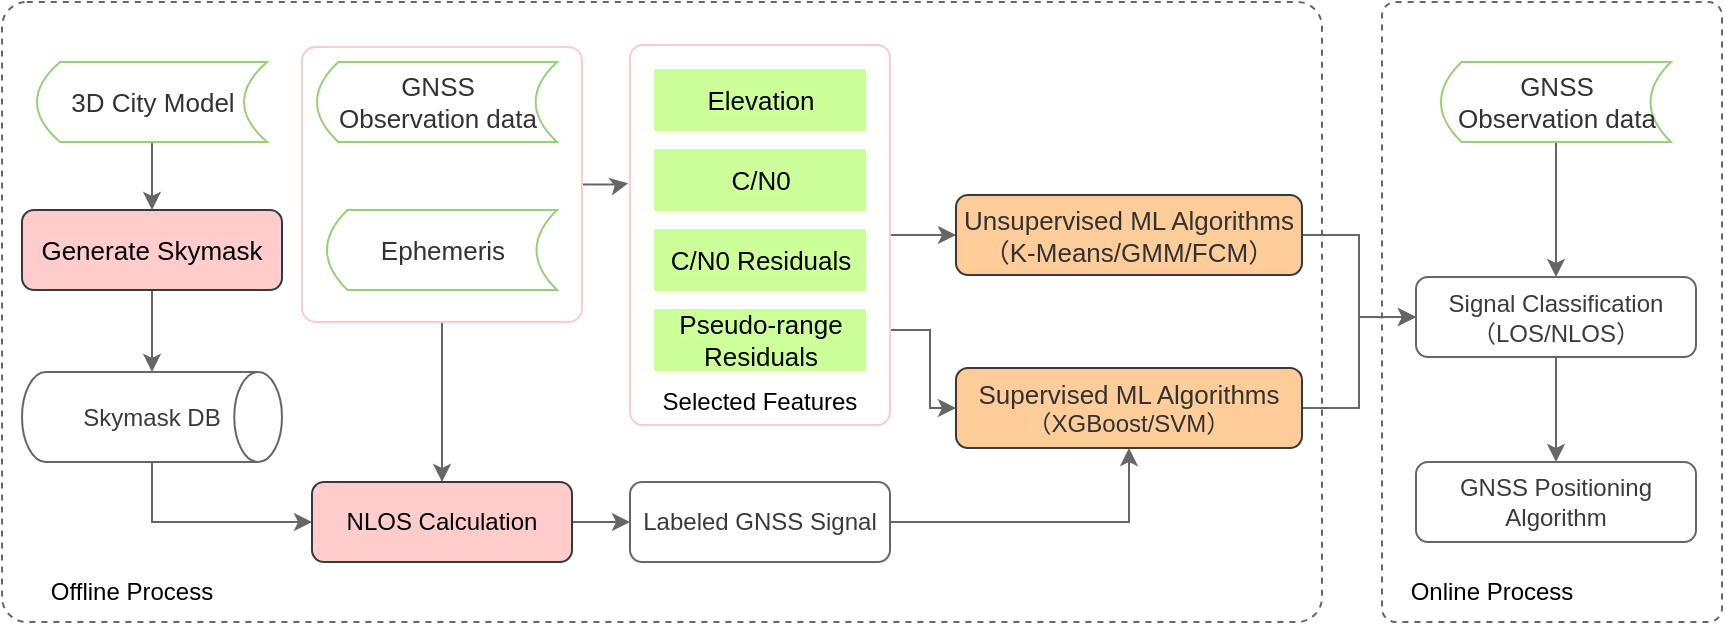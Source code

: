 <mxfile version="12.2.4" pages="1"><diagram id="hSrarzL_9Tm3_GTEGQjt" name="Page-1"><mxGraphModel dx="468" dy="457" grid="1" gridSize="10" guides="1" tooltips="1" connect="1" arrows="1" fold="1" page="1" pageScale="1" pageWidth="827" pageHeight="1169" math="0" shadow="0"><root><mxCell id="0"/><mxCell id="1" parent="0"/><mxCell id="fHCgVE5wzH9V_TxbyjCM-24" value="" style="rounded=1;whiteSpace=wrap;html=1;arcSize=4;dashed=1;strokeColor=#666666;" parent="1" vertex="1"><mxGeometry x="70" y="160" width="660" height="310" as="geometry"/></mxCell><mxCell id="fHCgVE5wzH9V_TxbyjCM-48" style="edgeStyle=orthogonalEdgeStyle;rounded=0;orthogonalLoop=1;jettySize=auto;html=1;exitX=0.5;exitY=1;exitDx=0;exitDy=0;strokeColor=#666666;" parent="1" source="fHCgVE5wzH9V_TxbyjCM-47" target="fHCgVE5wzH9V_TxbyjCM-23" edge="1"><mxGeometry relative="1" as="geometry"/></mxCell><mxCell id="fHCgVE5wzH9V_TxbyjCM-56" value="" style="edgeStyle=orthogonalEdgeStyle;rounded=0;orthogonalLoop=1;jettySize=auto;html=1;entryX=-0.007;entryY=0.364;entryDx=0;entryDy=0;entryPerimeter=0;strokeColor=#666666;" parent="1" source="fHCgVE5wzH9V_TxbyjCM-47" target="22" edge="1"><mxGeometry relative="1" as="geometry"/></mxCell><mxCell id="fHCgVE5wzH9V_TxbyjCM-47" value="" style="rounded=1;whiteSpace=wrap;html=1;arcSize=5;strokeColor=#FFCCCC;" parent="1" vertex="1"><mxGeometry x="220" y="182.5" width="140" height="137.5" as="geometry"/></mxCell><mxCell id="fHCgVE5wzH9V_TxbyjCM-43" value="" style="rounded=1;whiteSpace=wrap;html=1;arcSize=4;dashed=1;strokeColor=#666666;" parent="1" vertex="1"><mxGeometry x="760" y="160" width="170" height="310" as="geometry"/></mxCell><mxCell id="fHCgVE5wzH9V_TxbyjCM-41" value="" style="edgeStyle=orthogonalEdgeStyle;rounded=0;orthogonalLoop=1;jettySize=auto;html=1;strokeColor=#666666;" parent="1" source="22" target="12" edge="1"><mxGeometry relative="1" as="geometry"><mxPoint x="520" y="286.529" as="sourcePoint"/></mxGeometry></mxCell><mxCell id="fHCgVE5wzH9V_TxbyjCM-59" style="edgeStyle=orthogonalEdgeStyle;rounded=0;orthogonalLoop=1;jettySize=auto;html=1;exitX=1;exitY=0.75;exitDx=0;exitDy=0;entryX=0;entryY=0.5;entryDx=0;entryDy=0;strokeColor=#666666;" parent="1" source="22" target="10" edge="1"><mxGeometry relative="1" as="geometry"/></mxCell><mxCell id="22" value="" style="rounded=1;whiteSpace=wrap;html=1;arcSize=5;strokeColor=#FFCCCC;" parent="1" vertex="1"><mxGeometry x="384" y="181.5" width="130" height="190" as="geometry"/></mxCell><mxCell id="fHCgVE5wzH9V_TxbyjCM-33" value="" style="edgeStyle=orthogonalEdgeStyle;rounded=0;orthogonalLoop=1;jettySize=auto;html=1;strokeColor=#666666;" parent="1" source="2" target="fHCgVE5wzH9V_TxbyjCM-22" edge="1"><mxGeometry relative="1" as="geometry"/></mxCell><mxCell id="2" value="&lt;span style=&quot;font-size: 13px ; background-color: rgba(255 , 255 , 255 , 0.01)&quot;&gt;Generate Skymask&lt;/span&gt;" style="rounded=1;whiteSpace=wrap;html=1;fillColor=#ffcccc;strokeColor=#36393d;" parent="1" vertex="1"><mxGeometry x="80" y="264" width="130" height="40" as="geometry"/></mxCell><mxCell id="fHCgVE5wzH9V_TxbyjCM-32" value="" style="edgeStyle=orthogonalEdgeStyle;rounded=0;orthogonalLoop=1;jettySize=auto;html=1;strokeColor=#666666;" parent="1" source="3" target="2" edge="1"><mxGeometry relative="1" as="geometry"/></mxCell><mxCell id="3" value="&lt;span style=&quot;color: rgb(50 , 50 , 50) ; font-size: 13px ; background-color: rgba(255 , 255 , 255 , 0.01)&quot;&gt;3D City Model&lt;/span&gt;" style="shape=dataStorage;whiteSpace=wrap;html=1;strokeColor=#97D077;" parent="1" vertex="1"><mxGeometry x="87.5" y="190" width="115" height="40" as="geometry"/></mxCell><mxCell id="5" value="&lt;span style=&quot;color: rgb(50 , 50 , 50) ; font-size: 13px ; background-color: rgba(255 , 255 , 255 , 0.01)&quot;&gt;Ephemeris&lt;/span&gt;" style="shape=dataStorage;whiteSpace=wrap;html=1;size=0.089;strokeColor=#97D077;" parent="1" vertex="1"><mxGeometry x="232.5" y="264" width="115" height="40" as="geometry"/></mxCell><mxCell id="7" value="&lt;span style=&quot;color: rgb(50 , 50 , 50) ; font-size: 13px ; background-color: rgba(255 , 255 , 255 , 0.01)&quot;&gt;GNSS&lt;/span&gt;&lt;br style=&quot;color: rgb(50 , 50 , 50) ; font-size: 13px&quot;&gt;&lt;span style=&quot;color: rgb(50 , 50 , 50) ; font-size: 13px ; background-color: rgba(255 , 255 , 255 , 0.01)&quot;&gt;Observation data&lt;/span&gt;" style="shape=dataStorage;whiteSpace=wrap;html=1;size=0.089;strokeColor=#97D077;" parent="1" vertex="1"><mxGeometry x="227.5" y="190" width="120" height="40" as="geometry"/></mxCell><mxCell id="fHCgVE5wzH9V_TxbyjCM-45" value="" style="edgeStyle=orthogonalEdgeStyle;rounded=0;orthogonalLoop=1;jettySize=auto;html=1;entryX=0;entryY=0.5;entryDx=0;entryDy=0;strokeColor=#666666;" parent="1" source="10" target="13" edge="1"><mxGeometry relative="1" as="geometry"/></mxCell><mxCell id="10" value="&lt;span style=&quot;color: rgb(50 , 50 , 50) ; font-size: 13px ; background-color: rgba(255 , 255 , 255 , 0.01)&quot;&gt;Supervised ML Algorithms&lt;/span&gt;&lt;span style=&quot;color: rgb(50 , 50 , 50) ; font-size: inherit ; background-color: rgba(255 , 255 , 255 , 0.01)&quot;&gt;（XGBoost/SVM&lt;/span&gt;&lt;span style=&quot;color: rgb(50 , 50 , 50) ; font-size: inherit ; background-color: rgba(255 , 255 , 255 , 0.01)&quot;&gt;）&lt;/span&gt;" style="rounded=1;whiteSpace=wrap;html=1;fillColor=#ffcc99;strokeColor=#36393d;" parent="1" vertex="1"><mxGeometry x="547" y="343" width="173" height="40" as="geometry"/></mxCell><mxCell id="fHCgVE5wzH9V_TxbyjCM-42" value="" style="edgeStyle=orthogonalEdgeStyle;rounded=0;orthogonalLoop=1;jettySize=auto;html=1;exitX=1;exitY=0.5;exitDx=0;exitDy=0;strokeColor=#666666;" parent="1" source="11" target="10" edge="1"><mxGeometry relative="1" as="geometry"><mxPoint x="515" y="420.059" as="sourcePoint"/></mxGeometry></mxCell><mxCell id="11" value="Labeled GNSS Signal" style="rounded=1;whiteSpace=wrap;html=1;strokeColor=#666666;fontColor=#3c3939;" parent="1" vertex="1"><mxGeometry x="384" y="400" width="130" height="40" as="geometry"/></mxCell><mxCell id="fHCgVE5wzH9V_TxbyjCM-39" value="" style="edgeStyle=orthogonalEdgeStyle;rounded=0;orthogonalLoop=1;jettySize=auto;html=1;strokeColor=#666666;entryX=0;entryY=0.5;entryDx=0;entryDy=0;" parent="1" source="12" target="13" edge="1"><mxGeometry relative="1" as="geometry"/></mxCell><mxCell id="12" value="&lt;span style=&quot;color: rgb(50 , 50 , 50) ; font-size: 13px ; background-color: rgba(255 , 255 , 255 , 0.01)&quot;&gt;Unsupervised ML Algorithms&lt;/span&gt;&lt;div style=&quot;resize: none ; font-size: 13px ; color: rgb(50 , 50 , 50) ; background-color: rgba(255 , 255 , 255 , 0.01)&quot;&gt;（K-Means/GMM/FCM&lt;span style=&quot;font-size: inherit&quot;&gt;）&lt;/span&gt;&lt;/div&gt;" style="rounded=1;whiteSpace=wrap;html=1;fillColor=#ffcc99;strokeColor=#36393d;" parent="1" vertex="1"><mxGeometry x="547" y="256.5" width="173" height="40" as="geometry"/></mxCell><mxCell id="fHCgVE5wzH9V_TxbyjCM-52" value="" style="edgeStyle=orthogonalEdgeStyle;rounded=0;orthogonalLoop=1;jettySize=auto;html=1;strokeColor=#666666;" parent="1" source="13" target="fHCgVE5wzH9V_TxbyjCM-51" edge="1"><mxGeometry relative="1" as="geometry"/></mxCell><mxCell id="13" value="&lt;span style=&quot;font-size: inherit; background-color: rgba(255, 255, 255, 0.01);&quot;&gt;Signal Classification（LOS/NLOS&lt;/span&gt;&lt;span style=&quot;font-size: inherit; background-color: rgba(255, 255, 255, 0.01);&quot;&gt;）&lt;/span&gt;" style="rounded=1;whiteSpace=wrap;html=1;strokeColor=#666666;fontColor=#3c3939;" parent="1" vertex="1"><mxGeometry x="777" y="297.5" width="140" height="40" as="geometry"/></mxCell><mxCell id="fHCgVE5wzH9V_TxbyjCM-50" value="" style="edgeStyle=orthogonalEdgeStyle;rounded=0;orthogonalLoop=1;jettySize=auto;html=1;strokeColor=#666666;" parent="1" source="14" target="13" edge="1"><mxGeometry relative="1" as="geometry"/></mxCell><mxCell id="14" value="&lt;span style=&quot;color: rgb(50 , 50 , 50) ; font-size: 13px ; background-color: rgba(255 , 255 , 255 , 0.01)&quot;&gt;GNSS &lt;br&gt;Observation data&lt;/span&gt;" style="shape=dataStorage;whiteSpace=wrap;html=1;size=0.089;strokeColor=#97D077;" parent="1" vertex="1"><mxGeometry x="789.5" y="190" width="115" height="40" as="geometry"/></mxCell><mxCell id="15" value="&lt;span style=&quot;font-size: 13px; background-color: rgba(255, 255, 255, 0.01);&quot;&gt;Elevation&lt;/span&gt;" style="rounded=0;whiteSpace=wrap;html=1;strokeColor=#CCFF99;fillColor=#CCFF99;fontColor=#000000;" parent="1" vertex="1"><mxGeometry x="396.5" y="194" width="105" height="30" as="geometry"/></mxCell><mxCell id="16" value="&lt;span style=&quot;font-size: 13px; background-color: rgba(255, 255, 255, 0.01);&quot;&gt;C/N0&lt;/span&gt;" style="rounded=0;whiteSpace=wrap;html=1;strokeColor=#CCFF99;fillColor=#CCFF99;fontColor=#000000;" parent="1" vertex="1"><mxGeometry x="396.5" y="234" width="105" height="30" as="geometry"/></mxCell><mxCell id="18" value="&lt;span style=&quot;font-size: 13px; background-color: rgba(255, 255, 255, 0.01);&quot;&gt;C/N0 Residuals&lt;/span&gt;" style="rounded=0;whiteSpace=wrap;html=1;strokeColor=#CCFF99;fillColor=#CCFF99;fontColor=#000000;" parent="1" vertex="1"><mxGeometry x="396.5" y="274" width="105" height="30" as="geometry"/></mxCell><mxCell id="19" value="&lt;span style=&quot;font-size: 13px; background-color: rgba(255, 255, 255, 0.01);&quot;&gt;Pseudo-range Residuals&lt;/span&gt;" style="rounded=0;whiteSpace=wrap;html=1;strokeColor=#CCFF99;fillColor=#CCFF99;fontColor=#000000;" parent="1" vertex="1"><mxGeometry x="396.5" y="314" width="105" height="30" as="geometry"/></mxCell><mxCell id="fHCgVE5wzH9V_TxbyjCM-44" style="edgeStyle=orthogonalEdgeStyle;rounded=0;orthogonalLoop=1;jettySize=auto;html=1;exitX=0.5;exitY=1;exitDx=0;exitDy=0;exitPerimeter=0;entryX=0;entryY=0.5;entryDx=0;entryDy=0;strokeColor=#666666;" parent="1" source="fHCgVE5wzH9V_TxbyjCM-22" target="fHCgVE5wzH9V_TxbyjCM-23" edge="1"><mxGeometry relative="1" as="geometry"/></mxCell><mxCell id="fHCgVE5wzH9V_TxbyjCM-22" value="Skymask DB" style="strokeWidth=1;html=1;shape=mxgraph.flowchart.direct_data;whiteSpace=wrap;strokeColor=#666666;fontColor=#3c3939;" parent="1" vertex="1"><mxGeometry x="80" y="345" width="130" height="45" as="geometry"/></mxCell><mxCell id="fHCgVE5wzH9V_TxbyjCM-49" value="" style="edgeStyle=orthogonalEdgeStyle;rounded=0;orthogonalLoop=1;jettySize=auto;html=1;strokeColor=#666666;" parent="1" source="fHCgVE5wzH9V_TxbyjCM-23" target="11" edge="1"><mxGeometry relative="1" as="geometry"/></mxCell><mxCell id="fHCgVE5wzH9V_TxbyjCM-23" value="NLOS Calculation" style="rounded=1;whiteSpace=wrap;html=1;fillColor=#ffcccc;strokeColor=#36393d;" parent="1" vertex="1"><mxGeometry x="225" y="400" width="130" height="40" as="geometry"/></mxCell><mxCell id="fHCgVE5wzH9V_TxbyjCM-31" value="Selected Features" style="text;html=1;strokeColor=none;fillColor=none;align=center;verticalAlign=middle;whiteSpace=wrap;rounded=0;" parent="1" vertex="1"><mxGeometry x="394" y="345" width="110" height="30" as="geometry"/></mxCell><mxCell id="fHCgVE5wzH9V_TxbyjCM-51" value="GNSS Positioning Algorithm" style="rounded=1;whiteSpace=wrap;html=1;strokeColor=#666666;fontColor=#3c3939;" parent="1" vertex="1"><mxGeometry x="777" y="390" width="140" height="40" as="geometry"/></mxCell><mxCell id="fHCgVE5wzH9V_TxbyjCM-53" value="Offline Process" style="text;html=1;strokeColor=none;fillColor=none;align=center;verticalAlign=middle;whiteSpace=wrap;rounded=0;" parent="1" vertex="1"><mxGeometry x="80" y="440" width="110" height="30" as="geometry"/></mxCell><mxCell id="fHCgVE5wzH9V_TxbyjCM-54" value="Online Process" style="text;html=1;strokeColor=none;fillColor=none;align=center;verticalAlign=middle;whiteSpace=wrap;rounded=0;" parent="1" vertex="1"><mxGeometry x="760" y="440" width="110" height="30" as="geometry"/></mxCell></root></mxGraphModel></diagram></mxfile>